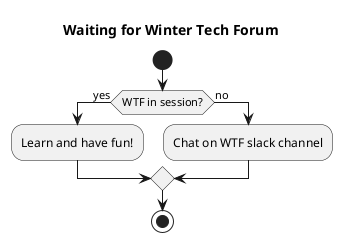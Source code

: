 @startuml

title Waiting for Winter Tech Forum

start

if (WTF in session?) then (yes)
  :Learn and have fun!;
else (no)
  :Chat on WTF slack channel;
endif

stop

@enduml

